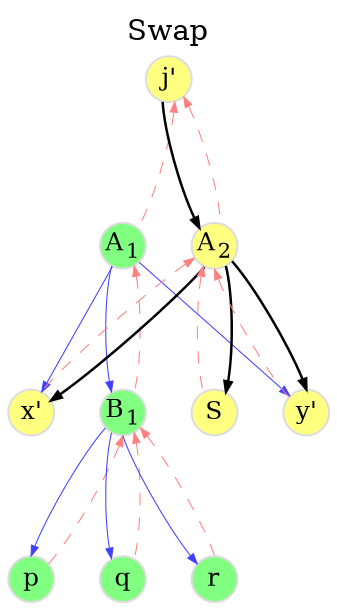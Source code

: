 digraph delete {
	graph [
		rankdir="TB"
		bgcolor="white"
		color="white"
		nodesep="0.3"
		ranksep="0.8"
		labelloc="t"
		label="Swap"
	];

	node [
		fontsize="12"
		style="filled"
		width="0.3"
		height="0.3"
		fixedsize="true"
		penwidth="1.0"
		color="#DDDDDD"
		fillcolor="#80ff80"
	];

	edge [
		penwidth="0.5"
		color="#000000"
		arrowsize="0.5"
	];


	E_j  [ label=<j'>            fillcolor="#ffff80" ];
	E_a1 [ label=<A<SUB>1</SUB>>                     ];
	E_x  [ label=<x'>            fillcolor="#ffff80" ];
	E_b1 [ label=<B<SUB>1</SUB>>                     ];
	E_s  [ label=<S>             fillcolor="#ffff80" ];
	E_y  [ label=<y'>            fillcolor="#ffff80" ];
	E_p  [ label=<p>                                 ];
	E_q  [ label=<q>                                 ];
	E_r  [ label=<r>                                 ];
	E_a2 [ label=<A<SUB>2</SUB>> fillcolor="#ffff80" ];

	E_j  -> E_a1 [ style=invis  ];
	E_j  -> E_a2 [ penwidth=1.2 ];

	E_b1 -> E_p  [ color="#4040ff" ];
	E_b1 -> E_q  [ color="#4040ff" ];
	E_b1 -> E_r  [ color="#4040ff" ];
	E_a1 -> E_x  [ color="#4040ff" ];
	E_a1 -> E_b1 [ color="#4040ff" ];
	E_a1 -> E_y  [ color="#4040ff" ];

	E_j  -> E_a1 [ dir=back color="#ff8080" style=dashed ];
	E_j  -> E_a2 [ dir=back color="#ff8080" style=dashed ];
	E_a2 -> E_x  [ dir=back color="#ff8080" style=dashed ];
	E_a1 -> E_b1 [ dir=back color="#ff8080" style=dashed ];
	E_a2 -> E_y  [ dir=back color="#ff8080" style=dashed ];
	E_b1 -> E_p  [ dir=back color="#ff8080" style=dashed ];
	E_b1 -> E_q  [ dir=back color="#ff8080" style=dashed ];
	E_b1 -> E_r  [ dir=back color="#ff8080" style=dashed ];
	E_a2 -> E_s  [ dir=back color="#ff8080" style=dashed ];

	E_a2 -> E_x  [ penwidth=1.2 ];
	E_a2 -> E_s  [ penwidth=1.2 ];
	E_a2 -> E_y  [ penwidth=1.2 ];

	E_x -> E_b1 -> E_s -> E_y [ style=invis ];
	{ rank=same E_x E_b1 E_s E_y }
}
